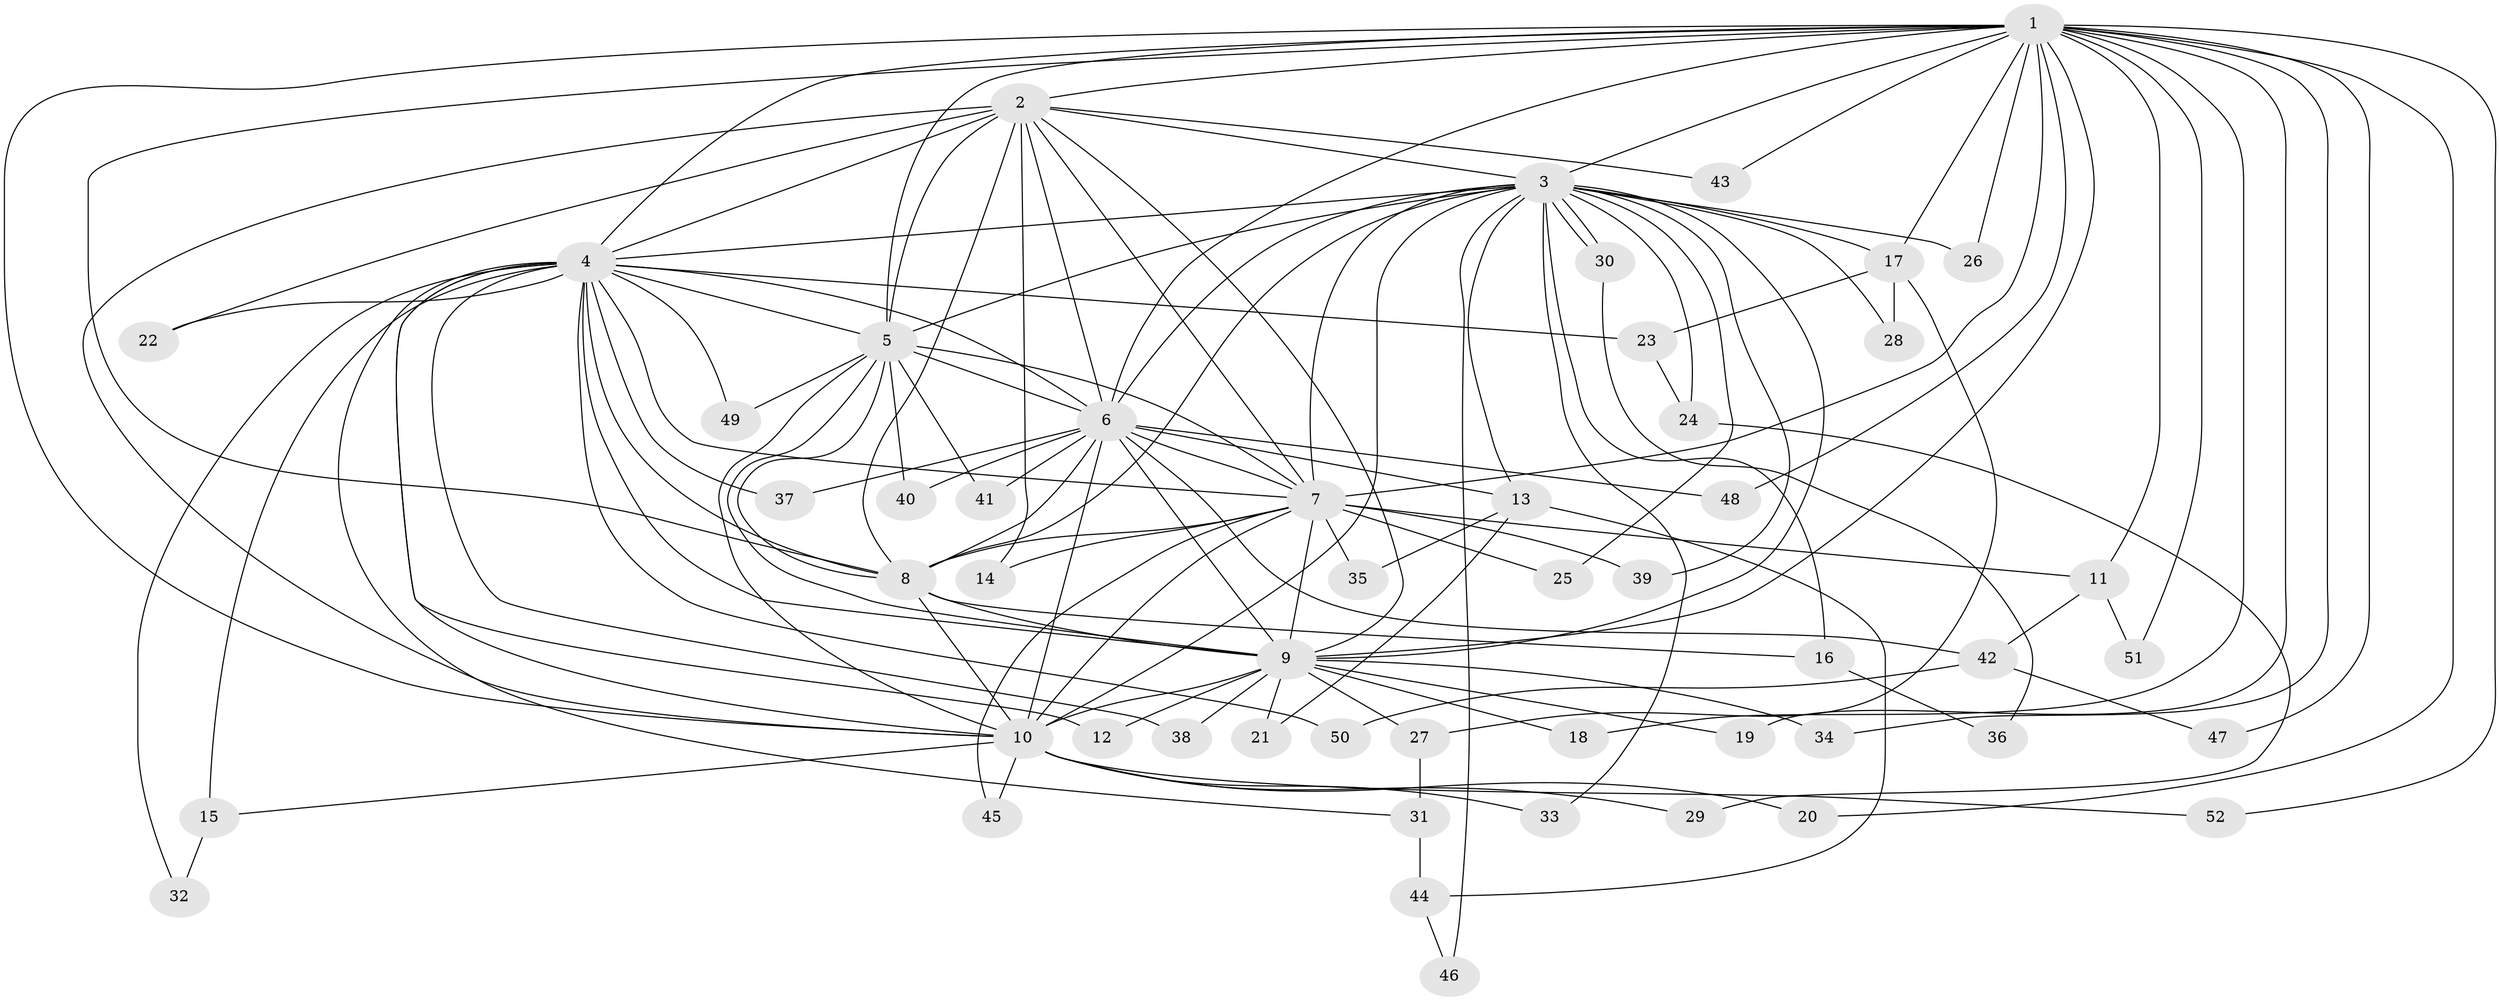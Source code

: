 // Generated by graph-tools (version 1.1) at 2025/14/03/09/25 04:14:12]
// undirected, 52 vertices, 129 edges
graph export_dot {
graph [start="1"]
  node [color=gray90,style=filled];
  1;
  2;
  3;
  4;
  5;
  6;
  7;
  8;
  9;
  10;
  11;
  12;
  13;
  14;
  15;
  16;
  17;
  18;
  19;
  20;
  21;
  22;
  23;
  24;
  25;
  26;
  27;
  28;
  29;
  30;
  31;
  32;
  33;
  34;
  35;
  36;
  37;
  38;
  39;
  40;
  41;
  42;
  43;
  44;
  45;
  46;
  47;
  48;
  49;
  50;
  51;
  52;
  1 -- 2;
  1 -- 3;
  1 -- 4;
  1 -- 5;
  1 -- 6;
  1 -- 7;
  1 -- 8;
  1 -- 9;
  1 -- 10;
  1 -- 11;
  1 -- 17;
  1 -- 18;
  1 -- 19;
  1 -- 20;
  1 -- 26;
  1 -- 34;
  1 -- 43;
  1 -- 47;
  1 -- 48;
  1 -- 51;
  1 -- 52;
  2 -- 3;
  2 -- 4;
  2 -- 5;
  2 -- 6;
  2 -- 7;
  2 -- 8;
  2 -- 9;
  2 -- 10;
  2 -- 14;
  2 -- 22;
  2 -- 43;
  3 -- 4;
  3 -- 5;
  3 -- 6;
  3 -- 7;
  3 -- 8;
  3 -- 9;
  3 -- 10;
  3 -- 13;
  3 -- 16;
  3 -- 17;
  3 -- 24;
  3 -- 25;
  3 -- 26;
  3 -- 28;
  3 -- 30;
  3 -- 30;
  3 -- 33;
  3 -- 39;
  3 -- 46;
  4 -- 5;
  4 -- 6;
  4 -- 7;
  4 -- 8;
  4 -- 9;
  4 -- 10;
  4 -- 12;
  4 -- 15;
  4 -- 22;
  4 -- 23;
  4 -- 31;
  4 -- 32;
  4 -- 37;
  4 -- 38;
  4 -- 49;
  4 -- 50;
  5 -- 6;
  5 -- 7;
  5 -- 8;
  5 -- 9;
  5 -- 10;
  5 -- 40;
  5 -- 41;
  5 -- 49;
  6 -- 7;
  6 -- 8;
  6 -- 9;
  6 -- 10;
  6 -- 13;
  6 -- 37;
  6 -- 40;
  6 -- 41;
  6 -- 42;
  6 -- 48;
  7 -- 8;
  7 -- 9;
  7 -- 10;
  7 -- 11;
  7 -- 14;
  7 -- 25;
  7 -- 35;
  7 -- 39;
  7 -- 45;
  8 -- 9;
  8 -- 10;
  8 -- 16;
  9 -- 10;
  9 -- 12;
  9 -- 18;
  9 -- 19;
  9 -- 21;
  9 -- 27;
  9 -- 34;
  9 -- 38;
  10 -- 15;
  10 -- 20;
  10 -- 29;
  10 -- 33;
  10 -- 45;
  10 -- 52;
  11 -- 42;
  11 -- 51;
  13 -- 21;
  13 -- 35;
  13 -- 44;
  15 -- 32;
  16 -- 36;
  17 -- 23;
  17 -- 27;
  17 -- 28;
  23 -- 24;
  24 -- 29;
  27 -- 31;
  30 -- 36;
  31 -- 44;
  42 -- 47;
  42 -- 50;
  44 -- 46;
}

